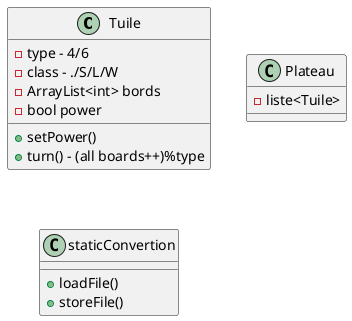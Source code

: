 @startuml projet

class Tuile{
    -type - 4/6
    -class - ./S/L/W
    -ArrayList<int> bords
    -bool power
    +setPower()
    +turn() - (all boards++)%type
}

class Plateau {
    -liste<Tuile>
}

class staticConvertion {
    +loadFile()
    +storeFile()
}